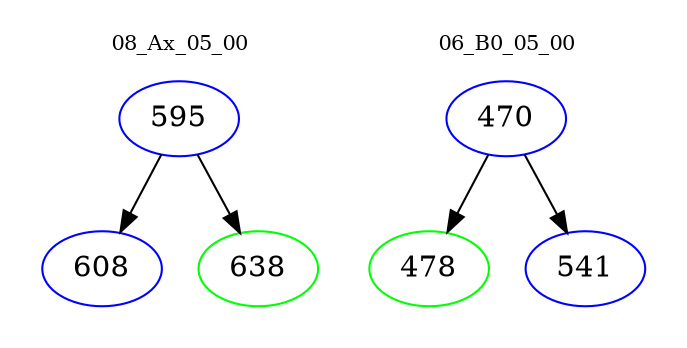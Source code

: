 digraph{
subgraph cluster_0 {
color = white
label = "08_Ax_05_00";
fontsize=10;
T0_595 [label="595", color="blue"]
T0_595 -> T0_608 [color="black"]
T0_608 [label="608", color="blue"]
T0_595 -> T0_638 [color="black"]
T0_638 [label="638", color="green"]
}
subgraph cluster_1 {
color = white
label = "06_B0_05_00";
fontsize=10;
T1_470 [label="470", color="blue"]
T1_470 -> T1_478 [color="black"]
T1_478 [label="478", color="green"]
T1_470 -> T1_541 [color="black"]
T1_541 [label="541", color="blue"]
}
}
